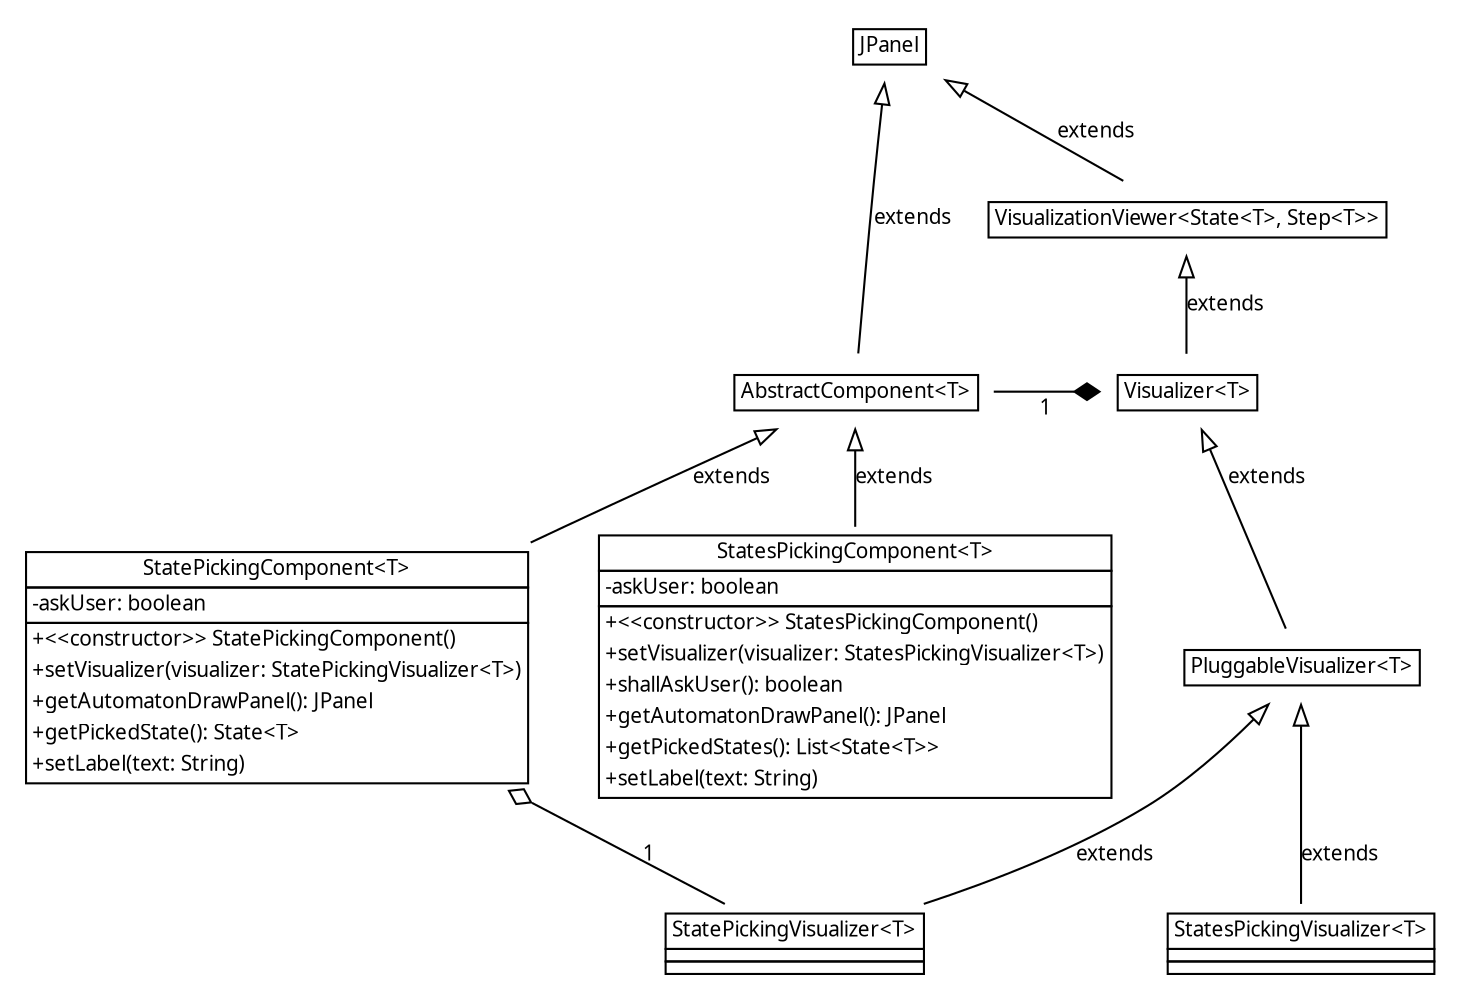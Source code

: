 digraph uml_basic_full {
	rankdir = BT;
	node [shape = rectangle, fontname = "TeXGyrePagella-Regular", fontsize = 10];
	edge [fontname = "TeXGyrePagella-Regular", fontsize = 10, arrowhead = empty];

{
	rank = same;

	JPanel [shape = plaintext, label = <
	<table cellspacing="0" cellborder="1" border="0">
		<tr><td>
			<font face="TeXGyrePagella-Bold" point-size="10">JPanel</font>
		</td></tr>
	</table>>];
}

{
	rank = same;

	VisualizationViewer [shape = plaintext, label = <
	<table cellspacing="0" cellborder="1" border="0">
		<tr><td>
			<font face="TeXGyrePagella-Bold" point-size="10">VisualizationViewer&lt;State&lt;T&gt;, Step&lt;T&gt;&gt;</font>
		</td></tr>
	</table>>];
}

{
	rank = same;

	Visualizer [shape = plaintext, label = <
	<table cellspacing="0" cellborder="1" border="0">
		<tr><td>
			<font face="TeXGyrePagella-Bold" point-size="10">Visualizer&lt;T&gt;</font>
		</td></tr>
	</table>>];
	
	AbstractComponent [shape = plaintext, label = <
	<table cellspacing="0" cellborder="1" border="0">
		<tr><td>
			<font face="TeXGyrePagella-BoldItalic" point-size="10">AbstractComponent&lt;T&gt;</font>
		</td></tr>
	</table>>];
}

{
	rank = same;

	PluggableVisualizer [shape = plaintext, label = <
	<table cellspacing="0" cellborder="1" border="0">
		<tr><td>
			<font face="TeXGyrePagella-Bold" point-size="10">PluggableVisualizer&lt;T&gt;</font>
		</td></tr>
	</table>>];
}

{
	rank = same;
	
	StatePickingVisualizer [shape = plaintext, label = <
	<table cellspacing="0" cellborder="1" border="0">
		<tr><td>
			<font face="TeXGyrePagella-Bold" point-size="10">StatePickingVisualizer&lt;T&gt;</font>
		</td></tr>
		<tr><td></td></tr>
		<tr><td>
		</td></tr>
	</table>>];
	
	StatesPickingVisualizer [shape = plaintext, label = <
	<table cellspacing="0" cellborder="1" border="0">
		<tr><td>
			<font face="TeXGyrePagella-Bold" point-size="10">StatesPickingVisualizer&lt;T&gt;</font>
		</td></tr>
		<tr><td></td></tr>
		<tr><td>
		</td></tr>
	</table>>];
}

{
	rank = same;

	StatePickingComponent [shape = plaintext, label = <
	<table cellspacing="0" cellborder="1" border="0">
		<tr><td>
			<font face="TeXGyrePagella-Bold" point-size="10">StatePickingComponent&lt;T&gt;</font>
		</td></tr>
		<tr><td cellpadding="0">
			<table cellspacing="0" cellborder="0" border="0">
				<tr><td align="left"><font face="SFTT1000">-askUser: boolean</font></td></tr>
			</table>
		</td></tr>
		<tr><td cellpadding="0">
			<table cellspacing="0" cellborder="0" border="0">
				<tr><td align="left"><font face="SFTT1000">+&lt;&lt;constructor&gt;&gt; StatePickingComponent()</font></td></tr>
				<tr><td align="left"><font face="SFTT1000">+setVisualizer(visualizer: StatePickingVisualizer&lt;T&gt;)</font></td></tr>
				<tr><td align="left"><font face="SFTT1000">+getAutomatonDrawPanel(): JPanel</font></td></tr>
				<tr><td align="left"><font face="SFTT1000">+getPickedState(): State&lt;T&gt;</font></td></tr>
				<tr><td align="left"><font face="SFTT1000">+setLabel(text: String)</font></td></tr>
			</table>
		</td></tr>
	</table>>];
	
	StatesPickingComponent [shape = plaintext, label = <
	<table cellspacing="0" cellborder="1" border="0">
		<tr><td>
			<font face="TeXGyrePagella-Bold" point-size="10">StatesPickingComponent&lt;T&gt;</font>
		</td></tr>
		<tr><td cellpadding="0">
			<table cellspacing="0" cellborder="0" border="0">
				<tr><td align="left"><font face="SFTT1000">-askUser: boolean</font></td></tr>
			</table>
		</td></tr>
		<tr><td cellpadding="0">
			<table cellspacing="0" cellborder="0" border="0">
				<tr><td align="left"><font face="SFTT1000">+&lt;&lt;constructor&gt;&gt; StatesPickingComponent()</font></td></tr>
				<tr><td align="left"><font face="SFTT1000">+setVisualizer(visualizer: StatesPickingVisualizer&lt;T&gt;)</font></td></tr>
				<tr><td align="left"><font face="SFTT1000">+shallAskUser(): boolean</font></td></tr>
				<tr><td align="left"><font face="SFTT1000">+getAutomatonDrawPanel(): JPanel</font></td></tr>
				<tr><td align="left"><font face="SFTT1000">+getPickedStates(): List&lt;State&lt;T&gt;&gt;</font></td></tr>
				<tr><td align="left"><font face="SFTT1000">+setLabel(text: String)</font></td></tr>
			</table>
		</td></tr>
	</table>>];
}

AbstractComponent -> JPanel [label = "extends"];
VisualizationViewer -> JPanel [label = "extends"];

Visualizer -> VisualizationViewer [label = "extends"];

PluggableVisualizer -> Visualizer [label = "extends"];

StatePickingVisualizer -> PluggableVisualizer [label = "extends"];
StatesPickingVisualizer -> PluggableVisualizer [label = "extends"];
StatePickingComponent -> AbstractComponent [label = "extends"];
StatesPickingComponent -> AbstractComponent [label = "extends"];


AbstractComponent -> Visualizer [label = "1" arrowhead = diamond];
StatePickingVisualizer -> StatePickingComponent [label = "1" arrowhead = odiamond];
}

